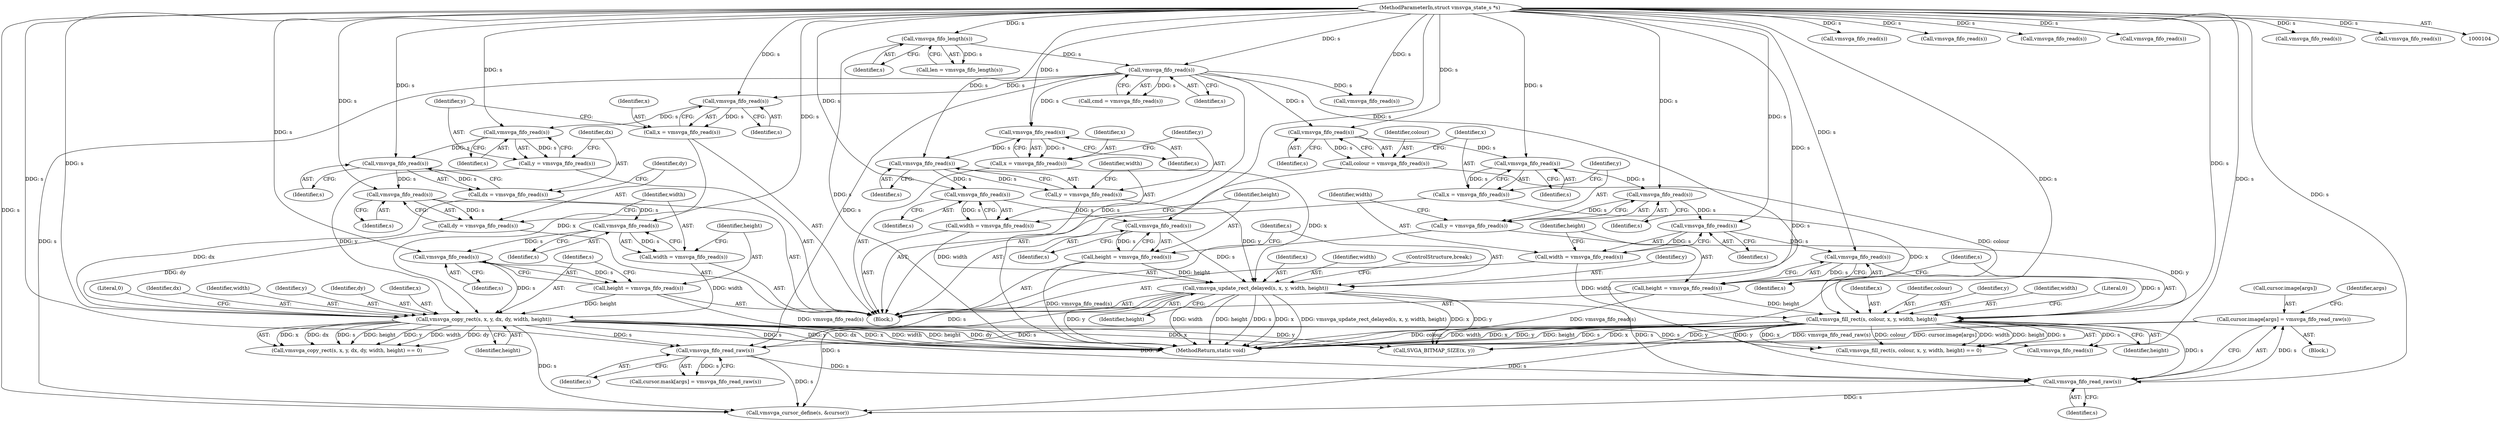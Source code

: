 digraph "0_qemu_167d97a3def77ee2dbf6e908b0ecbfe2103977db@array" {
"1000420" [label="(Call,cursor.image[args] = vmsvga_fifo_read_raw(s))"];
"1000426" [label="(Call,vmsvga_fifo_read_raw(s))"];
"1000403" [label="(Call,vmsvga_fifo_read_raw(s))"];
"1000264" [label="(Call,vmsvga_copy_rect(s, x, y, dx, dy, width, height))"];
"1000260" [label="(Call,vmsvga_fifo_read(s))"];
"1000256" [label="(Call,vmsvga_fifo_read(s))"];
"1000252" [label="(Call,vmsvga_fifo_read(s))"];
"1000248" [label="(Call,vmsvga_fifo_read(s))"];
"1000244" [label="(Call,vmsvga_fifo_read(s))"];
"1000240" [label="(Call,vmsvga_fifo_read(s))"];
"1000145" [label="(Call,vmsvga_fifo_read(s))"];
"1000125" [label="(Call,vmsvga_fifo_length(s))"];
"1000105" [label="(MethodParameterIn,struct vmsvga_state_s *s)"];
"1000238" [label="(Call,x = vmsvga_fifo_read(s))"];
"1000242" [label="(Call,y = vmsvga_fifo_read(s))"];
"1000246" [label="(Call,dx = vmsvga_fifo_read(s))"];
"1000250" [label="(Call,dy = vmsvga_fifo_read(s))"];
"1000254" [label="(Call,width = vmsvga_fifo_read(s))"];
"1000258" [label="(Call,height = vmsvga_fifo_read(s))"];
"1000175" [label="(Call,vmsvga_update_rect_delayed(s, x, y, width, height))"];
"1000173" [label="(Call,vmsvga_fifo_read(s))"];
"1000169" [label="(Call,vmsvga_fifo_read(s))"];
"1000165" [label="(Call,vmsvga_fifo_read(s))"];
"1000161" [label="(Call,vmsvga_fifo_read(s))"];
"1000159" [label="(Call,x = vmsvga_fifo_read(s))"];
"1000163" [label="(Call,y = vmsvga_fifo_read(s))"];
"1000167" [label="(Call,width = vmsvga_fifo_read(s))"];
"1000171" [label="(Call,height = vmsvga_fifo_read(s))"];
"1000214" [label="(Call,vmsvga_fill_rect(s, colour, x, y, width, height))"];
"1000210" [label="(Call,vmsvga_fifo_read(s))"];
"1000206" [label="(Call,vmsvga_fifo_read(s))"];
"1000202" [label="(Call,vmsvga_fifo_read(s))"];
"1000198" [label="(Call,vmsvga_fifo_read(s))"];
"1000194" [label="(Call,vmsvga_fifo_read(s))"];
"1000192" [label="(Call,colour = vmsvga_fifo_read(s))"];
"1000196" [label="(Call,x = vmsvga_fifo_read(s))"];
"1000200" [label="(Call,y = vmsvga_fifo_read(s))"];
"1000204" [label="(Call,width = vmsvga_fifo_read(s))"];
"1000208" [label="(Call,height = vmsvga_fifo_read(s))"];
"1000204" [label="(Call,width = vmsvga_fifo_read(s))"];
"1000177" [label="(Identifier,x)"];
"1000241" [label="(Identifier,s)"];
"1000420" [label="(Call,cursor.image[args] = vmsvga_fifo_read_raw(s))"];
"1000252" [label="(Call,vmsvga_fifo_read(s))"];
"1000203" [label="(Identifier,s)"];
"1000264" [label="(Call,vmsvga_copy_rect(s, x, y, dx, dy, width, height))"];
"1000166" [label="(Identifier,s)"];
"1000257" [label="(Identifier,s)"];
"1000250" [label="(Call,dy = vmsvga_fifo_read(s))"];
"1000272" [label="(Literal,0)"];
"1000201" [label="(Identifier,y)"];
"1000428" [label="(Call,vmsvga_cursor_define(s, &cursor))"];
"1000213" [label="(Call,vmsvga_fill_rect(s, colour, x, y, width, height) == 0)"];
"1000260" [label="(Call,vmsvga_fifo_read(s))"];
"1000175" [label="(Call,vmsvga_update_rect_delayed(s, x, y, width, height))"];
"1000180" [label="(Identifier,height)"];
"1000268" [label="(Identifier,dx)"];
"1000172" [label="(Identifier,height)"];
"1000426" [label="(Call,vmsvga_fifo_read_raw(s))"];
"1000246" [label="(Call,dx = vmsvga_fifo_read(s))"];
"1000404" [label="(Identifier,s)"];
"1000179" [label="(Identifier,width)"];
"1000181" [label="(ControlStructure,break;)"];
"1000270" [label="(Identifier,width)"];
"1000199" [label="(Identifier,s)"];
"1000165" [label="(Call,vmsvga_fifo_read(s))"];
"1000209" [label="(Identifier,height)"];
"1000173" [label="(Call,vmsvga_fifo_read(s))"];
"1000258" [label="(Call,height = vmsvga_fifo_read(s))"];
"1000299" [label="(Call,vmsvga_fifo_read(s))"];
"1000194" [label="(Call,vmsvga_fifo_read(s))"];
"1000265" [label="(Identifier,s)"];
"1000329" [label="(Call,vmsvga_fifo_read(s))"];
"1000168" [label="(Identifier,width)"];
"1000123" [label="(Call,len = vmsvga_fifo_length(s))"];
"1000253" [label="(Identifier,s)"];
"1000159" [label="(Call,x = vmsvga_fifo_read(s))"];
"1000198" [label="(Call,vmsvga_fifo_read(s))"];
"1000261" [label="(Identifier,s)"];
"1000105" [label="(MethodParameterIn,struct vmsvga_state_s *s)"];
"1000162" [label="(Identifier,s)"];
"1000418" [label="(Identifier,args)"];
"1000217" [label="(Identifier,x)"];
"1000419" [label="(Block,)"];
"1000259" [label="(Identifier,height)"];
"1000323" [label="(Call,vmsvga_fifo_read(s))"];
"1000245" [label="(Identifier,s)"];
"1000242" [label="(Call,y = vmsvga_fifo_read(s))"];
"1000305" [label="(Call,vmsvga_fifo_read(s))"];
"1000549" [label="(MethodReturn,static void)"];
"1000427" [label="(Identifier,s)"];
"1000216" [label="(Identifier,colour)"];
"1000169" [label="(Call,vmsvga_fifo_read(s))"];
"1000263" [label="(Call,vmsvga_copy_rect(s, x, y, dx, dy, width, height) == 0)"];
"1000143" [label="(Call,cmd = vmsvga_fifo_read(s))"];
"1000161" [label="(Call,vmsvga_fifo_read(s))"];
"1000267" [label="(Identifier,y)"];
"1000254" [label="(Call,width = vmsvga_fifo_read(s))"];
"1000200" [label="(Call,y = vmsvga_fifo_read(s))"];
"1000525" [label="(Call,vmsvga_fifo_read(s))"];
"1000195" [label="(Identifier,s)"];
"1000269" [label="(Identifier,dy)"];
"1000266" [label="(Identifier,x)"];
"1000240" [label="(Call,vmsvga_fifo_read(s))"];
"1000211" [label="(Identifier,s)"];
"1000197" [label="(Identifier,x)"];
"1000126" [label="(Identifier,s)"];
"1000248" [label="(Call,vmsvga_fifo_read(s))"];
"1000244" [label="(Call,vmsvga_fifo_read(s))"];
"1000176" [label="(Identifier,s)"];
"1000170" [label="(Identifier,s)"];
"1000146" [label="(Identifier,s)"];
"1000196" [label="(Call,x = vmsvga_fifo_read(s))"];
"1000271" [label="(Identifier,height)"];
"1000163" [label="(Call,y = vmsvga_fifo_read(s))"];
"1000238" [label="(Call,x = vmsvga_fifo_read(s))"];
"1000293" [label="(Call,vmsvga_fifo_read(s))"];
"1000147" [label="(Block,)"];
"1000193" [label="(Identifier,colour)"];
"1000207" [label="(Identifier,s)"];
"1000391" [label="(Call,SVGA_BITMAP_SIZE(x, y))"];
"1000255" [label="(Identifier,width)"];
"1000192" [label="(Call,colour = vmsvga_fifo_read(s))"];
"1000239" [label="(Identifier,x)"];
"1000321" [label="(Call,vmsvga_fifo_read(s))"];
"1000220" [label="(Identifier,height)"];
"1000313" [label="(Call,vmsvga_fifo_read(s))"];
"1000218" [label="(Identifier,y)"];
"1000210" [label="(Call,vmsvga_fifo_read(s))"];
"1000125" [label="(Call,vmsvga_fifo_length(s))"];
"1000247" [label="(Identifier,dx)"];
"1000164" [label="(Identifier,y)"];
"1000174" [label="(Identifier,s)"];
"1000251" [label="(Identifier,dy)"];
"1000256" [label="(Call,vmsvga_fifo_read(s))"];
"1000219" [label="(Identifier,width)"];
"1000145" [label="(Call,vmsvga_fifo_read(s))"];
"1000171" [label="(Call,height = vmsvga_fifo_read(s))"];
"1000214" [label="(Call,vmsvga_fill_rect(s, colour, x, y, width, height))"];
"1000397" [label="(Call,cursor.mask[args] = vmsvga_fifo_read_raw(s))"];
"1000178" [label="(Identifier,y)"];
"1000205" [label="(Identifier,width)"];
"1000249" [label="(Identifier,s)"];
"1000221" [label="(Literal,0)"];
"1000215" [label="(Identifier,s)"];
"1000206" [label="(Call,vmsvga_fifo_read(s))"];
"1000243" [label="(Identifier,y)"];
"1000421" [label="(Call,cursor.image[args])"];
"1000208" [label="(Call,height = vmsvga_fifo_read(s))"];
"1000160" [label="(Identifier,x)"];
"1000202" [label="(Call,vmsvga_fifo_read(s))"];
"1000167" [label="(Call,width = vmsvga_fifo_read(s))"];
"1000403" [label="(Call,vmsvga_fifo_read_raw(s))"];
"1000420" -> "1000419"  [label="AST: "];
"1000420" -> "1000426"  [label="CFG: "];
"1000421" -> "1000420"  [label="AST: "];
"1000426" -> "1000420"  [label="AST: "];
"1000418" -> "1000420"  [label="CFG: "];
"1000420" -> "1000549"  [label="DDG: vmsvga_fifo_read_raw(s)"];
"1000420" -> "1000549"  [label="DDG: cursor.image[args]"];
"1000426" -> "1000420"  [label="DDG: s"];
"1000426" -> "1000427"  [label="CFG: "];
"1000427" -> "1000426"  [label="AST: "];
"1000403" -> "1000426"  [label="DDG: s"];
"1000264" -> "1000426"  [label="DDG: s"];
"1000175" -> "1000426"  [label="DDG: s"];
"1000214" -> "1000426"  [label="DDG: s"];
"1000145" -> "1000426"  [label="DDG: s"];
"1000105" -> "1000426"  [label="DDG: s"];
"1000426" -> "1000428"  [label="DDG: s"];
"1000403" -> "1000397"  [label="AST: "];
"1000403" -> "1000404"  [label="CFG: "];
"1000404" -> "1000403"  [label="AST: "];
"1000397" -> "1000403"  [label="CFG: "];
"1000403" -> "1000397"  [label="DDG: s"];
"1000264" -> "1000403"  [label="DDG: s"];
"1000175" -> "1000403"  [label="DDG: s"];
"1000214" -> "1000403"  [label="DDG: s"];
"1000145" -> "1000403"  [label="DDG: s"];
"1000105" -> "1000403"  [label="DDG: s"];
"1000403" -> "1000428"  [label="DDG: s"];
"1000264" -> "1000263"  [label="AST: "];
"1000264" -> "1000271"  [label="CFG: "];
"1000265" -> "1000264"  [label="AST: "];
"1000266" -> "1000264"  [label="AST: "];
"1000267" -> "1000264"  [label="AST: "];
"1000268" -> "1000264"  [label="AST: "];
"1000269" -> "1000264"  [label="AST: "];
"1000270" -> "1000264"  [label="AST: "];
"1000271" -> "1000264"  [label="AST: "];
"1000272" -> "1000264"  [label="CFG: "];
"1000264" -> "1000549"  [label="DDG: dy"];
"1000264" -> "1000549"  [label="DDG: s"];
"1000264" -> "1000549"  [label="DDG: y"];
"1000264" -> "1000549"  [label="DDG: dx"];
"1000264" -> "1000549"  [label="DDG: x"];
"1000264" -> "1000549"  [label="DDG: width"];
"1000264" -> "1000549"  [label="DDG: height"];
"1000264" -> "1000263"  [label="DDG: x"];
"1000264" -> "1000263"  [label="DDG: dx"];
"1000264" -> "1000263"  [label="DDG: s"];
"1000264" -> "1000263"  [label="DDG: height"];
"1000264" -> "1000263"  [label="DDG: y"];
"1000264" -> "1000263"  [label="DDG: width"];
"1000264" -> "1000263"  [label="DDG: dy"];
"1000260" -> "1000264"  [label="DDG: s"];
"1000105" -> "1000264"  [label="DDG: s"];
"1000238" -> "1000264"  [label="DDG: x"];
"1000242" -> "1000264"  [label="DDG: y"];
"1000246" -> "1000264"  [label="DDG: dx"];
"1000250" -> "1000264"  [label="DDG: dy"];
"1000254" -> "1000264"  [label="DDG: width"];
"1000258" -> "1000264"  [label="DDG: height"];
"1000264" -> "1000391"  [label="DDG: x"];
"1000264" -> "1000391"  [label="DDG: y"];
"1000264" -> "1000428"  [label="DDG: s"];
"1000264" -> "1000525"  [label="DDG: s"];
"1000260" -> "1000258"  [label="AST: "];
"1000260" -> "1000261"  [label="CFG: "];
"1000261" -> "1000260"  [label="AST: "];
"1000258" -> "1000260"  [label="CFG: "];
"1000260" -> "1000258"  [label="DDG: s"];
"1000256" -> "1000260"  [label="DDG: s"];
"1000105" -> "1000260"  [label="DDG: s"];
"1000256" -> "1000254"  [label="AST: "];
"1000256" -> "1000257"  [label="CFG: "];
"1000257" -> "1000256"  [label="AST: "];
"1000254" -> "1000256"  [label="CFG: "];
"1000256" -> "1000254"  [label="DDG: s"];
"1000252" -> "1000256"  [label="DDG: s"];
"1000105" -> "1000256"  [label="DDG: s"];
"1000252" -> "1000250"  [label="AST: "];
"1000252" -> "1000253"  [label="CFG: "];
"1000253" -> "1000252"  [label="AST: "];
"1000250" -> "1000252"  [label="CFG: "];
"1000252" -> "1000250"  [label="DDG: s"];
"1000248" -> "1000252"  [label="DDG: s"];
"1000105" -> "1000252"  [label="DDG: s"];
"1000248" -> "1000246"  [label="AST: "];
"1000248" -> "1000249"  [label="CFG: "];
"1000249" -> "1000248"  [label="AST: "];
"1000246" -> "1000248"  [label="CFG: "];
"1000248" -> "1000246"  [label="DDG: s"];
"1000244" -> "1000248"  [label="DDG: s"];
"1000105" -> "1000248"  [label="DDG: s"];
"1000244" -> "1000242"  [label="AST: "];
"1000244" -> "1000245"  [label="CFG: "];
"1000245" -> "1000244"  [label="AST: "];
"1000242" -> "1000244"  [label="CFG: "];
"1000244" -> "1000242"  [label="DDG: s"];
"1000240" -> "1000244"  [label="DDG: s"];
"1000105" -> "1000244"  [label="DDG: s"];
"1000240" -> "1000238"  [label="AST: "];
"1000240" -> "1000241"  [label="CFG: "];
"1000241" -> "1000240"  [label="AST: "];
"1000238" -> "1000240"  [label="CFG: "];
"1000240" -> "1000238"  [label="DDG: s"];
"1000145" -> "1000240"  [label="DDG: s"];
"1000105" -> "1000240"  [label="DDG: s"];
"1000145" -> "1000143"  [label="AST: "];
"1000145" -> "1000146"  [label="CFG: "];
"1000146" -> "1000145"  [label="AST: "];
"1000143" -> "1000145"  [label="CFG: "];
"1000145" -> "1000549"  [label="DDG: s"];
"1000145" -> "1000143"  [label="DDG: s"];
"1000125" -> "1000145"  [label="DDG: s"];
"1000105" -> "1000145"  [label="DDG: s"];
"1000145" -> "1000161"  [label="DDG: s"];
"1000145" -> "1000194"  [label="DDG: s"];
"1000145" -> "1000293"  [label="DDG: s"];
"1000145" -> "1000428"  [label="DDG: s"];
"1000125" -> "1000123"  [label="AST: "];
"1000125" -> "1000126"  [label="CFG: "];
"1000126" -> "1000125"  [label="AST: "];
"1000123" -> "1000125"  [label="CFG: "];
"1000125" -> "1000549"  [label="DDG: s"];
"1000125" -> "1000123"  [label="DDG: s"];
"1000105" -> "1000125"  [label="DDG: s"];
"1000105" -> "1000104"  [label="AST: "];
"1000105" -> "1000549"  [label="DDG: s"];
"1000105" -> "1000161"  [label="DDG: s"];
"1000105" -> "1000165"  [label="DDG: s"];
"1000105" -> "1000169"  [label="DDG: s"];
"1000105" -> "1000173"  [label="DDG: s"];
"1000105" -> "1000175"  [label="DDG: s"];
"1000105" -> "1000194"  [label="DDG: s"];
"1000105" -> "1000198"  [label="DDG: s"];
"1000105" -> "1000202"  [label="DDG: s"];
"1000105" -> "1000206"  [label="DDG: s"];
"1000105" -> "1000210"  [label="DDG: s"];
"1000105" -> "1000214"  [label="DDG: s"];
"1000105" -> "1000293"  [label="DDG: s"];
"1000105" -> "1000299"  [label="DDG: s"];
"1000105" -> "1000305"  [label="DDG: s"];
"1000105" -> "1000313"  [label="DDG: s"];
"1000105" -> "1000321"  [label="DDG: s"];
"1000105" -> "1000323"  [label="DDG: s"];
"1000105" -> "1000329"  [label="DDG: s"];
"1000105" -> "1000428"  [label="DDG: s"];
"1000105" -> "1000525"  [label="DDG: s"];
"1000238" -> "1000147"  [label="AST: "];
"1000239" -> "1000238"  [label="AST: "];
"1000243" -> "1000238"  [label="CFG: "];
"1000242" -> "1000147"  [label="AST: "];
"1000243" -> "1000242"  [label="AST: "];
"1000247" -> "1000242"  [label="CFG: "];
"1000246" -> "1000147"  [label="AST: "];
"1000247" -> "1000246"  [label="AST: "];
"1000251" -> "1000246"  [label="CFG: "];
"1000250" -> "1000147"  [label="AST: "];
"1000251" -> "1000250"  [label="AST: "];
"1000255" -> "1000250"  [label="CFG: "];
"1000254" -> "1000147"  [label="AST: "];
"1000255" -> "1000254"  [label="AST: "];
"1000259" -> "1000254"  [label="CFG: "];
"1000258" -> "1000147"  [label="AST: "];
"1000259" -> "1000258"  [label="AST: "];
"1000265" -> "1000258"  [label="CFG: "];
"1000258" -> "1000549"  [label="DDG: vmsvga_fifo_read(s)"];
"1000175" -> "1000147"  [label="AST: "];
"1000175" -> "1000180"  [label="CFG: "];
"1000176" -> "1000175"  [label="AST: "];
"1000177" -> "1000175"  [label="AST: "];
"1000178" -> "1000175"  [label="AST: "];
"1000179" -> "1000175"  [label="AST: "];
"1000180" -> "1000175"  [label="AST: "];
"1000181" -> "1000175"  [label="CFG: "];
"1000175" -> "1000549"  [label="DDG: y"];
"1000175" -> "1000549"  [label="DDG: width"];
"1000175" -> "1000549"  [label="DDG: height"];
"1000175" -> "1000549"  [label="DDG: s"];
"1000175" -> "1000549"  [label="DDG: x"];
"1000175" -> "1000549"  [label="DDG: vmsvga_update_rect_delayed(s, x, y, width, height)"];
"1000173" -> "1000175"  [label="DDG: s"];
"1000159" -> "1000175"  [label="DDG: x"];
"1000163" -> "1000175"  [label="DDG: y"];
"1000167" -> "1000175"  [label="DDG: width"];
"1000171" -> "1000175"  [label="DDG: height"];
"1000175" -> "1000391"  [label="DDG: x"];
"1000175" -> "1000391"  [label="DDG: y"];
"1000175" -> "1000428"  [label="DDG: s"];
"1000173" -> "1000171"  [label="AST: "];
"1000173" -> "1000174"  [label="CFG: "];
"1000174" -> "1000173"  [label="AST: "];
"1000171" -> "1000173"  [label="CFG: "];
"1000173" -> "1000171"  [label="DDG: s"];
"1000169" -> "1000173"  [label="DDG: s"];
"1000169" -> "1000167"  [label="AST: "];
"1000169" -> "1000170"  [label="CFG: "];
"1000170" -> "1000169"  [label="AST: "];
"1000167" -> "1000169"  [label="CFG: "];
"1000169" -> "1000167"  [label="DDG: s"];
"1000165" -> "1000169"  [label="DDG: s"];
"1000165" -> "1000163"  [label="AST: "];
"1000165" -> "1000166"  [label="CFG: "];
"1000166" -> "1000165"  [label="AST: "];
"1000163" -> "1000165"  [label="CFG: "];
"1000165" -> "1000163"  [label="DDG: s"];
"1000161" -> "1000165"  [label="DDG: s"];
"1000161" -> "1000159"  [label="AST: "];
"1000161" -> "1000162"  [label="CFG: "];
"1000162" -> "1000161"  [label="AST: "];
"1000159" -> "1000161"  [label="CFG: "];
"1000161" -> "1000159"  [label="DDG: s"];
"1000159" -> "1000147"  [label="AST: "];
"1000160" -> "1000159"  [label="AST: "];
"1000164" -> "1000159"  [label="CFG: "];
"1000163" -> "1000147"  [label="AST: "];
"1000164" -> "1000163"  [label="AST: "];
"1000168" -> "1000163"  [label="CFG: "];
"1000167" -> "1000147"  [label="AST: "];
"1000168" -> "1000167"  [label="AST: "];
"1000172" -> "1000167"  [label="CFG: "];
"1000171" -> "1000147"  [label="AST: "];
"1000172" -> "1000171"  [label="AST: "];
"1000176" -> "1000171"  [label="CFG: "];
"1000171" -> "1000549"  [label="DDG: vmsvga_fifo_read(s)"];
"1000214" -> "1000213"  [label="AST: "];
"1000214" -> "1000220"  [label="CFG: "];
"1000215" -> "1000214"  [label="AST: "];
"1000216" -> "1000214"  [label="AST: "];
"1000217" -> "1000214"  [label="AST: "];
"1000218" -> "1000214"  [label="AST: "];
"1000219" -> "1000214"  [label="AST: "];
"1000220" -> "1000214"  [label="AST: "];
"1000221" -> "1000214"  [label="CFG: "];
"1000214" -> "1000549"  [label="DDG: colour"];
"1000214" -> "1000549"  [label="DDG: width"];
"1000214" -> "1000549"  [label="DDG: x"];
"1000214" -> "1000549"  [label="DDG: y"];
"1000214" -> "1000549"  [label="DDG: height"];
"1000214" -> "1000549"  [label="DDG: s"];
"1000214" -> "1000213"  [label="DDG: y"];
"1000214" -> "1000213"  [label="DDG: x"];
"1000214" -> "1000213"  [label="DDG: colour"];
"1000214" -> "1000213"  [label="DDG: width"];
"1000214" -> "1000213"  [label="DDG: height"];
"1000214" -> "1000213"  [label="DDG: s"];
"1000210" -> "1000214"  [label="DDG: s"];
"1000192" -> "1000214"  [label="DDG: colour"];
"1000196" -> "1000214"  [label="DDG: x"];
"1000200" -> "1000214"  [label="DDG: y"];
"1000204" -> "1000214"  [label="DDG: width"];
"1000208" -> "1000214"  [label="DDG: height"];
"1000214" -> "1000391"  [label="DDG: x"];
"1000214" -> "1000391"  [label="DDG: y"];
"1000214" -> "1000428"  [label="DDG: s"];
"1000214" -> "1000525"  [label="DDG: s"];
"1000210" -> "1000208"  [label="AST: "];
"1000210" -> "1000211"  [label="CFG: "];
"1000211" -> "1000210"  [label="AST: "];
"1000208" -> "1000210"  [label="CFG: "];
"1000210" -> "1000208"  [label="DDG: s"];
"1000206" -> "1000210"  [label="DDG: s"];
"1000206" -> "1000204"  [label="AST: "];
"1000206" -> "1000207"  [label="CFG: "];
"1000207" -> "1000206"  [label="AST: "];
"1000204" -> "1000206"  [label="CFG: "];
"1000206" -> "1000204"  [label="DDG: s"];
"1000202" -> "1000206"  [label="DDG: s"];
"1000202" -> "1000200"  [label="AST: "];
"1000202" -> "1000203"  [label="CFG: "];
"1000203" -> "1000202"  [label="AST: "];
"1000200" -> "1000202"  [label="CFG: "];
"1000202" -> "1000200"  [label="DDG: s"];
"1000198" -> "1000202"  [label="DDG: s"];
"1000198" -> "1000196"  [label="AST: "];
"1000198" -> "1000199"  [label="CFG: "];
"1000199" -> "1000198"  [label="AST: "];
"1000196" -> "1000198"  [label="CFG: "];
"1000198" -> "1000196"  [label="DDG: s"];
"1000194" -> "1000198"  [label="DDG: s"];
"1000194" -> "1000192"  [label="AST: "];
"1000194" -> "1000195"  [label="CFG: "];
"1000195" -> "1000194"  [label="AST: "];
"1000192" -> "1000194"  [label="CFG: "];
"1000194" -> "1000192"  [label="DDG: s"];
"1000192" -> "1000147"  [label="AST: "];
"1000193" -> "1000192"  [label="AST: "];
"1000197" -> "1000192"  [label="CFG: "];
"1000196" -> "1000147"  [label="AST: "];
"1000197" -> "1000196"  [label="AST: "];
"1000201" -> "1000196"  [label="CFG: "];
"1000200" -> "1000147"  [label="AST: "];
"1000201" -> "1000200"  [label="AST: "];
"1000205" -> "1000200"  [label="CFG: "];
"1000204" -> "1000147"  [label="AST: "];
"1000205" -> "1000204"  [label="AST: "];
"1000209" -> "1000204"  [label="CFG: "];
"1000208" -> "1000147"  [label="AST: "];
"1000209" -> "1000208"  [label="AST: "];
"1000215" -> "1000208"  [label="CFG: "];
"1000208" -> "1000549"  [label="DDG: vmsvga_fifo_read(s)"];
}
